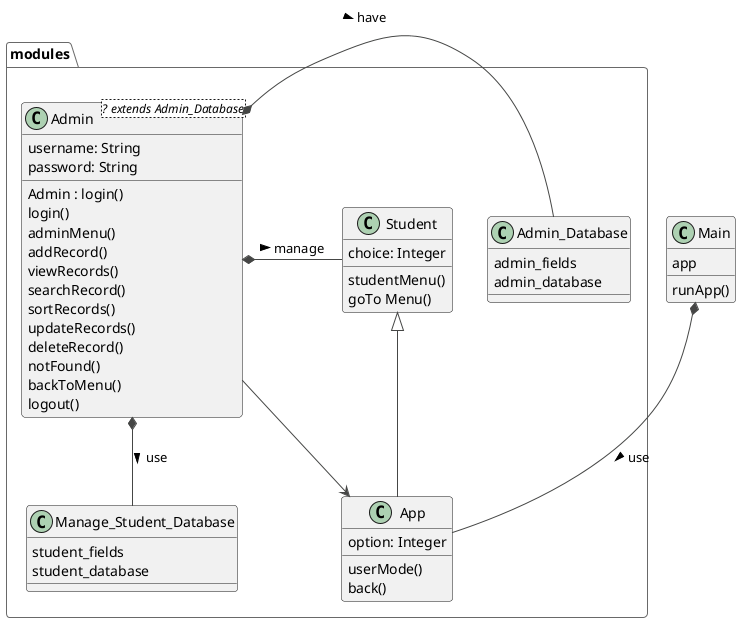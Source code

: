 @startuml
!theme vibrant
Package "modules" {
class Admin<? extends Admin_Database> {
Admin : login()
} 
Admin *- Admin_Database : have >
Admin *-- Manage_Student_Database : use >
Admin *- Student : manage >
Admin -down-> App
Student <|-- App
}
Main *-- App : use >
Manage_Student_Database : student_fields
Manage_Student_Database : student_database
Admin_Database : admin_fields
Admin_Database : admin_database
Admin : login()
Admin : adminMenu()
Admin : addRecord()
Admin : viewRecords()
Admin : searchRecord()
Admin : sortRecords()
Admin : updateRecords()
Admin : deleteRecord()
Admin : notFound()
Admin : backToMenu()
Admin : logout()
Admin : username: String
Admin : password: String
Student : choice: Integer
Student : studentMenu()
Student : goTo Menu()
App : option: Integer
App : userMode()
App : back()
Main : app
Main : runApp()
@enduml
